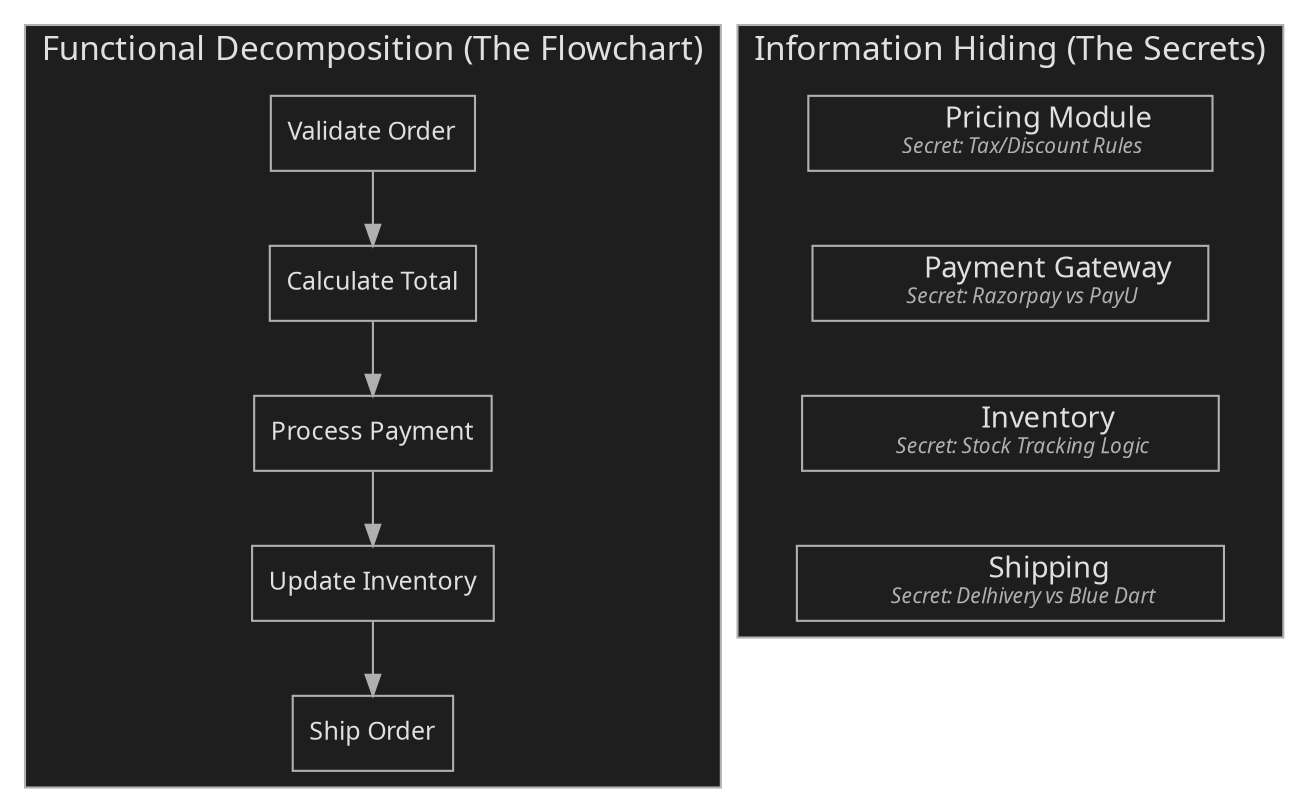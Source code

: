 digraph G {
    bgcolor="transparent";
    fontname="sans-serif";
    fontsize=12;
    rankdir=TB; // Global rank direction

    node [fontname="sans-serif", fontsize=12, shape=box, style="filled", fillcolor="#1E1E1E", fontcolor="#E0E0E0", color="#B0B0B0"];
    edge [fontname="sans-serif", fontsize=10, color="#B0B0B0"];

    subgraph cluster_functional {
        label="Functional Decomposition (The Flowchart)";
        fontsize=16; // Bigger header
        rankdir=LR; // Subgraph specific rank direction (Left to Right)
        style=filled;
        fillcolor="#1E1E1E"; // --surface-color
        color="#B0B0B0"; // --secondary-text-color
        fontcolor="#E0E0E0"; // --text-color
        penwidth=1; // More minimalistic border

        A [label="Validate Order"];
        B [label="Calculate Total"];
        C [label="Process Payment"];
        D [label="Update Inventory"];
        E [label="Ship Order"];

        A -> B;
        B -> C;
        C -> D;
        D -> E;
    }

    subgraph cluster_information_hiding {
        label="Information Hiding (The Secrets)";
        fontsize=16; // Bigger header
        rankdir=LR; // Subgraph specific rank direction (Left to Right)
        style=filled;
        fillcolor="#1E1E1E"; // --surface-color
        color="#B0B0B0"; // --secondary-text-color
        fontcolor="#E0E0E0"; // --text-color
        penwidth=1; // More minimalistic border

        P [label=<
            <FONT COLOR="#E0E0E0" POINT-SIZE="14">Pricing Module</FONT><BR/>
            <FONT COLOR="#B0B0B0" POINT-SIZE="10"><i>Secret: Tax/Discount Rules</i></FONT>
        >];
        PG [label=<
            <FONT COLOR="#E0E0E0" POINT-SIZE="14">Payment Gateway</FONT><BR/>
            <FONT COLOR="#B0B0B0" POINT-SIZE="10"><i>Secret: Razorpay vs PayU</i></FONT>
        >]; // Changed examples
        I [label=<
            <FONT COLOR="#E0E0E0" POINT-SIZE="14">Inventory</FONT><BR/>
            <FONT COLOR="#B0B0B0" POINT-SIZE="10"><i>Secret: Stock Tracking Logic</i></FONT>
        >];
        S [label=<
            <FONT COLOR="#E0E0E0" POINT-SIZE="14">Shipping</FONT><BR/>
            <FONT COLOR="#B0B0B0" POINT-SIZE="10"><i>Secret: Delhivery vs Blue Dart</i></FONT>
        >]; // Changed examples

        P -> PG [style=invis]; // Invisible edges to force LR flow
        PG -> I [style=invis];
        I -> S [style=invis];
    }
}
